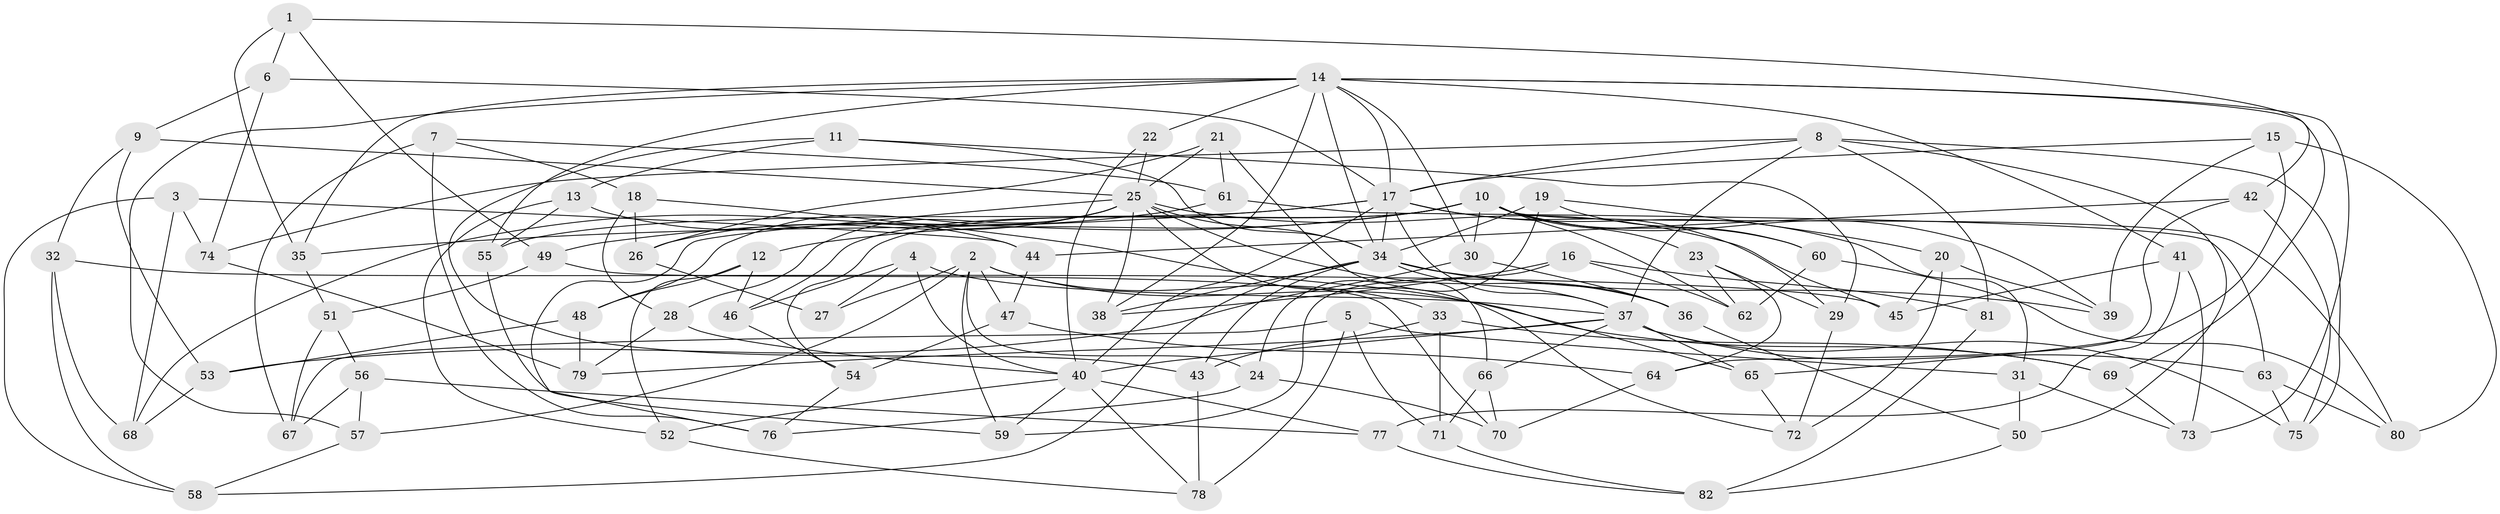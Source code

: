 // original degree distribution, {4: 1.0}
// Generated by graph-tools (version 1.1) at 2025/53/03/04/25 22:53:39]
// undirected, 82 vertices, 188 edges
graph export_dot {
  node [color=gray90,style=filled];
  1;
  2;
  3;
  4;
  5;
  6;
  7;
  8;
  9;
  10;
  11;
  12;
  13;
  14;
  15;
  16;
  17;
  18;
  19;
  20;
  21;
  22;
  23;
  24;
  25;
  26;
  27;
  28;
  29;
  30;
  31;
  32;
  33;
  34;
  35;
  36;
  37;
  38;
  39;
  40;
  41;
  42;
  43;
  44;
  45;
  46;
  47;
  48;
  49;
  50;
  51;
  52;
  53;
  54;
  55;
  56;
  57;
  58;
  59;
  60;
  61;
  62;
  63;
  64;
  65;
  66;
  67;
  68;
  69;
  70;
  71;
  72;
  73;
  74;
  75;
  76;
  77;
  78;
  79;
  80;
  81;
  82;
  1 -- 6 [weight=1.0];
  1 -- 35 [weight=1.0];
  1 -- 42 [weight=1.0];
  1 -- 49 [weight=1.0];
  2 -- 24 [weight=1.0];
  2 -- 27 [weight=2.0];
  2 -- 33 [weight=1.0];
  2 -- 47 [weight=1.0];
  2 -- 57 [weight=1.0];
  2 -- 59 [weight=1.0];
  2 -- 69 [weight=1.0];
  3 -- 44 [weight=1.0];
  3 -- 58 [weight=1.0];
  3 -- 68 [weight=1.0];
  3 -- 74 [weight=1.0];
  4 -- 27 [weight=1.0];
  4 -- 37 [weight=1.0];
  4 -- 40 [weight=1.0];
  4 -- 46 [weight=1.0];
  5 -- 31 [weight=1.0];
  5 -- 67 [weight=1.0];
  5 -- 71 [weight=1.0];
  5 -- 78 [weight=1.0];
  6 -- 9 [weight=1.0];
  6 -- 17 [weight=1.0];
  6 -- 74 [weight=1.0];
  7 -- 18 [weight=1.0];
  7 -- 61 [weight=1.0];
  7 -- 67 [weight=1.0];
  7 -- 76 [weight=1.0];
  8 -- 17 [weight=1.0];
  8 -- 37 [weight=2.0];
  8 -- 50 [weight=1.0];
  8 -- 74 [weight=1.0];
  8 -- 75 [weight=1.0];
  8 -- 81 [weight=2.0];
  9 -- 25 [weight=1.0];
  9 -- 32 [weight=1.0];
  9 -- 53 [weight=1.0];
  10 -- 12 [weight=1.0];
  10 -- 23 [weight=1.0];
  10 -- 30 [weight=1.0];
  10 -- 39 [weight=1.0];
  10 -- 46 [weight=1.0];
  10 -- 49 [weight=1.0];
  10 -- 54 [weight=1.0];
  10 -- 60 [weight=1.0];
  10 -- 62 [weight=1.0];
  10 -- 80 [weight=1.0];
  11 -- 13 [weight=1.0];
  11 -- 29 [weight=1.0];
  11 -- 34 [weight=1.0];
  11 -- 43 [weight=1.0];
  12 -- 46 [weight=1.0];
  12 -- 48 [weight=1.0];
  12 -- 52 [weight=1.0];
  13 -- 44 [weight=1.0];
  13 -- 52 [weight=1.0];
  13 -- 55 [weight=1.0];
  14 -- 17 [weight=1.0];
  14 -- 22 [weight=2.0];
  14 -- 30 [weight=1.0];
  14 -- 34 [weight=1.0];
  14 -- 35 [weight=1.0];
  14 -- 38 [weight=1.0];
  14 -- 41 [weight=1.0];
  14 -- 55 [weight=1.0];
  14 -- 57 [weight=1.0];
  14 -- 69 [weight=1.0];
  14 -- 73 [weight=1.0];
  15 -- 17 [weight=1.0];
  15 -- 39 [weight=1.0];
  15 -- 65 [weight=1.0];
  15 -- 80 [weight=1.0];
  16 -- 38 [weight=1.0];
  16 -- 59 [weight=1.0];
  16 -- 62 [weight=1.0];
  16 -- 81 [weight=1.0];
  17 -- 29 [weight=1.0];
  17 -- 31 [weight=1.0];
  17 -- 34 [weight=1.0];
  17 -- 35 [weight=1.0];
  17 -- 37 [weight=1.0];
  17 -- 40 [weight=2.0];
  17 -- 55 [weight=1.0];
  18 -- 26 [weight=1.0];
  18 -- 28 [weight=1.0];
  18 -- 65 [weight=1.0];
  19 -- 20 [weight=1.0];
  19 -- 24 [weight=1.0];
  19 -- 34 [weight=1.0];
  19 -- 60 [weight=1.0];
  20 -- 39 [weight=1.0];
  20 -- 45 [weight=1.0];
  20 -- 72 [weight=1.0];
  21 -- 25 [weight=1.0];
  21 -- 26 [weight=1.0];
  21 -- 61 [weight=1.0];
  21 -- 66 [weight=1.0];
  22 -- 25 [weight=1.0];
  22 -- 40 [weight=1.0];
  23 -- 29 [weight=1.0];
  23 -- 62 [weight=1.0];
  23 -- 64 [weight=1.0];
  24 -- 70 [weight=1.0];
  24 -- 76 [weight=1.0];
  25 -- 26 [weight=1.0];
  25 -- 28 [weight=1.0];
  25 -- 34 [weight=1.0];
  25 -- 36 [weight=1.0];
  25 -- 38 [weight=1.0];
  25 -- 45 [weight=1.0];
  25 -- 48 [weight=1.0];
  25 -- 72 [weight=1.0];
  25 -- 76 [weight=1.0];
  26 -- 27 [weight=1.0];
  28 -- 40 [weight=1.0];
  28 -- 79 [weight=1.0];
  29 -- 72 [weight=1.0];
  30 -- 36 [weight=1.0];
  30 -- 53 [weight=1.0];
  31 -- 50 [weight=1.0];
  31 -- 73 [weight=1.0];
  32 -- 45 [weight=1.0];
  32 -- 58 [weight=1.0];
  32 -- 68 [weight=1.0];
  33 -- 43 [weight=1.0];
  33 -- 69 [weight=1.0];
  33 -- 71 [weight=1.0];
  34 -- 36 [weight=1.0];
  34 -- 37 [weight=2.0];
  34 -- 38 [weight=1.0];
  34 -- 39 [weight=1.0];
  34 -- 43 [weight=1.0];
  34 -- 58 [weight=1.0];
  35 -- 51 [weight=1.0];
  36 -- 50 [weight=1.0];
  37 -- 40 [weight=1.0];
  37 -- 63 [weight=1.0];
  37 -- 65 [weight=1.0];
  37 -- 66 [weight=1.0];
  37 -- 75 [weight=1.0];
  37 -- 79 [weight=1.0];
  40 -- 52 [weight=1.0];
  40 -- 59 [weight=1.0];
  40 -- 77 [weight=1.0];
  40 -- 78 [weight=1.0];
  41 -- 45 [weight=1.0];
  41 -- 73 [weight=1.0];
  41 -- 77 [weight=1.0];
  42 -- 44 [weight=1.0];
  42 -- 64 [weight=1.0];
  42 -- 75 [weight=1.0];
  43 -- 78 [weight=1.0];
  44 -- 47 [weight=1.0];
  46 -- 54 [weight=1.0];
  47 -- 54 [weight=1.0];
  47 -- 64 [weight=1.0];
  48 -- 53 [weight=1.0];
  48 -- 79 [weight=1.0];
  49 -- 51 [weight=1.0];
  49 -- 70 [weight=1.0];
  50 -- 82 [weight=1.0];
  51 -- 56 [weight=1.0];
  51 -- 67 [weight=1.0];
  52 -- 78 [weight=1.0];
  53 -- 68 [weight=1.0];
  54 -- 76 [weight=1.0];
  55 -- 59 [weight=1.0];
  56 -- 57 [weight=1.0];
  56 -- 67 [weight=1.0];
  56 -- 77 [weight=1.0];
  57 -- 58 [weight=1.0];
  60 -- 62 [weight=1.0];
  60 -- 80 [weight=1.0];
  61 -- 63 [weight=1.0];
  61 -- 68 [weight=1.0];
  63 -- 75 [weight=1.0];
  63 -- 80 [weight=1.0];
  64 -- 70 [weight=1.0];
  65 -- 72 [weight=1.0];
  66 -- 70 [weight=1.0];
  66 -- 71 [weight=1.0];
  69 -- 73 [weight=1.0];
  71 -- 82 [weight=1.0];
  74 -- 79 [weight=1.0];
  77 -- 82 [weight=1.0];
  81 -- 82 [weight=1.0];
}
